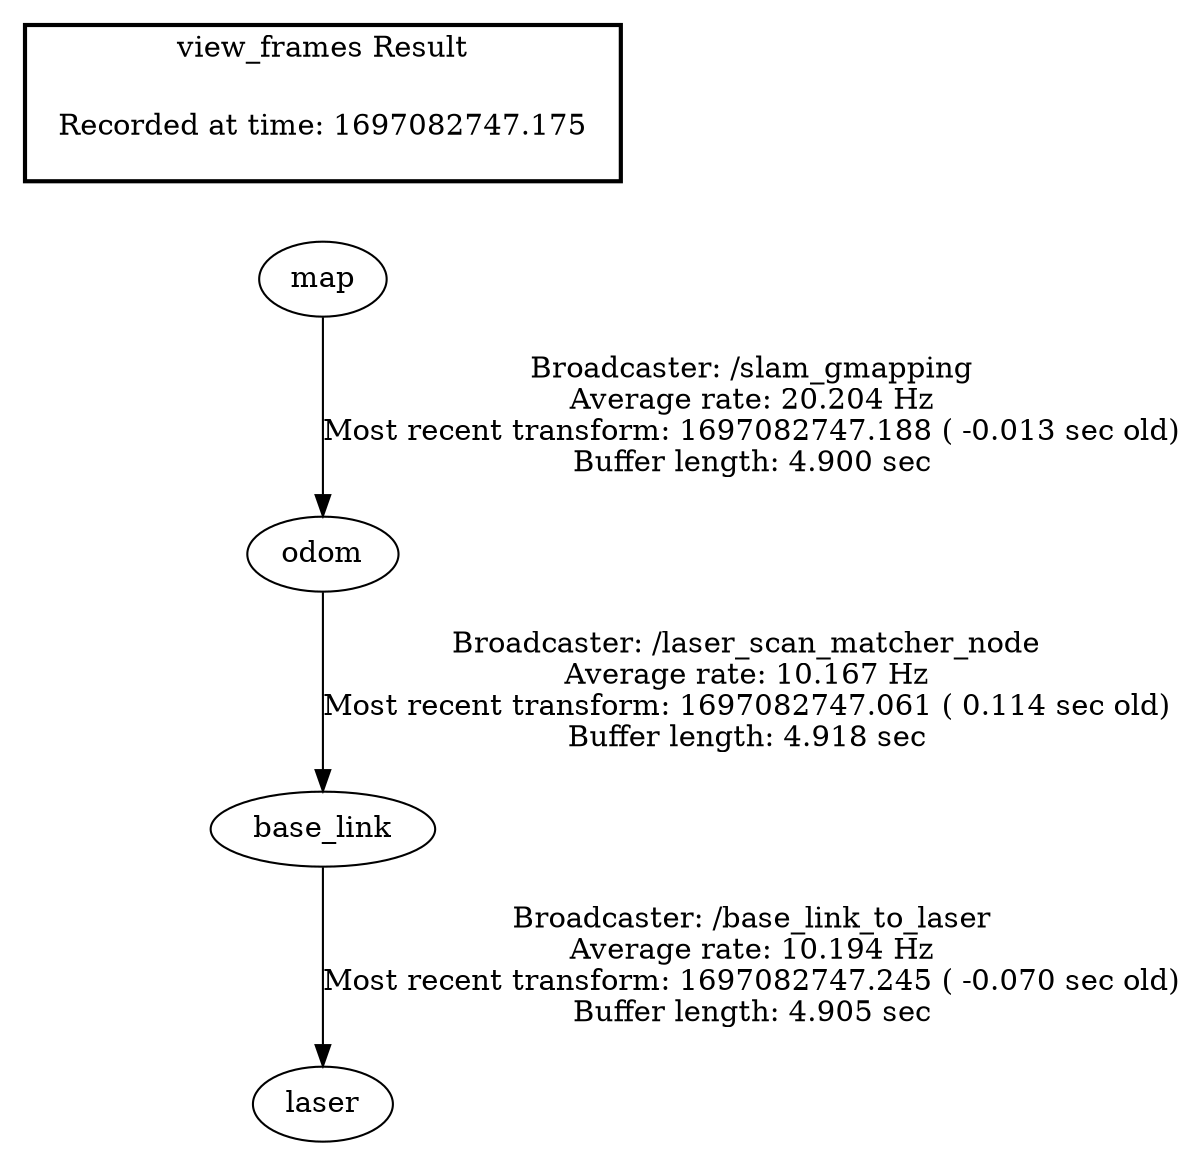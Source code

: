 digraph G {
"odom" -> "base_link"[label="Broadcaster: /laser_scan_matcher_node\nAverage rate: 10.167 Hz\nMost recent transform: 1697082747.061 ( 0.114 sec old)\nBuffer length: 4.918 sec\n"];
"map" -> "odom"[label="Broadcaster: /slam_gmapping\nAverage rate: 20.204 Hz\nMost recent transform: 1697082747.188 ( -0.013 sec old)\nBuffer length: 4.900 sec\n"];
"base_link" -> "laser"[label="Broadcaster: /base_link_to_laser\nAverage rate: 10.194 Hz\nMost recent transform: 1697082747.245 ( -0.070 sec old)\nBuffer length: 4.905 sec\n"];
edge [style=invis];
 subgraph cluster_legend { style=bold; color=black; label ="view_frames Result";
"Recorded at time: 1697082747.175"[ shape=plaintext ] ;
 }->"map";
}